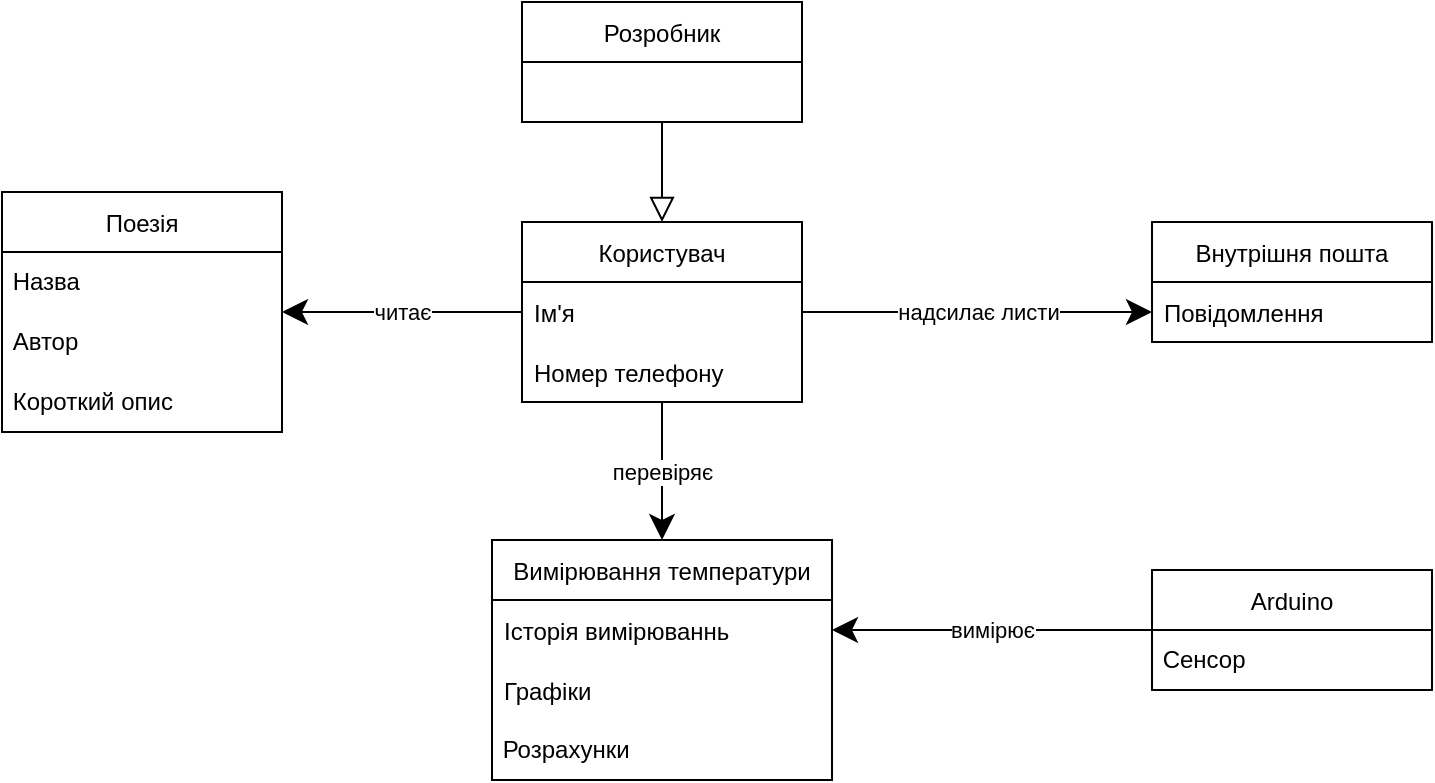 <mxfile version="20.4.2" type="device"><diagram id="c28bhkgnQR8xHIp0foaU" name="Страница 1"><mxGraphModel dx="2150" dy="508" grid="1" gridSize="10" guides="1" tooltips="1" connect="1" arrows="1" fold="1" page="1" pageScale="1" pageWidth="1169" pageHeight="827" math="0" shadow="0"><root><mxCell id="0"/><mxCell id="1" parent="0"/><mxCell id="qREVbVRyE0DmdLkmQn4m-14" value="надсилає листи" style="edgeStyle=orthogonalEdgeStyle;rounded=0;orthogonalLoop=1;jettySize=auto;html=1;entryX=0;entryY=0.5;entryDx=0;entryDy=0;endArrow=classic;endFill=1;endSize=10;" edge="1" parent="1" source="qREVbVRyE0DmdLkmQn4m-1" target="qREVbVRyE0DmdLkmQn4m-13"><mxGeometry relative="1" as="geometry"/></mxCell><mxCell id="qREVbVRyE0DmdLkmQn4m-1" value="Користувач" style="swimlane;fontStyle=0;childLayout=stackLayout;horizontal=1;startSize=30;horizontalStack=0;resizeParent=1;resizeParentMax=0;resizeLast=0;collapsible=1;marginBottom=0;" vertex="1" parent="1"><mxGeometry x="200" y="210" width="140" height="90" as="geometry"/></mxCell><mxCell id="qREVbVRyE0DmdLkmQn4m-2" value="Ім'я" style="text;strokeColor=none;fillColor=none;align=left;verticalAlign=middle;spacingLeft=4;spacingRight=4;overflow=hidden;points=[[0,0.5],[1,0.5]];portConstraint=eastwest;rotatable=0;" vertex="1" parent="qREVbVRyE0DmdLkmQn4m-1"><mxGeometry y="30" width="140" height="30" as="geometry"/></mxCell><mxCell id="qREVbVRyE0DmdLkmQn4m-3" value="Номер телефону" style="text;strokeColor=none;fillColor=none;align=left;verticalAlign=middle;spacingLeft=4;spacingRight=4;overflow=hidden;points=[[0,0.5],[1,0.5]];portConstraint=eastwest;rotatable=0;" vertex="1" parent="qREVbVRyE0DmdLkmQn4m-1"><mxGeometry y="60" width="140" height="30" as="geometry"/></mxCell><mxCell id="qREVbVRyE0DmdLkmQn4m-9" style="edgeStyle=orthogonalEdgeStyle;rounded=0;orthogonalLoop=1;jettySize=auto;html=1;entryX=0.5;entryY=0;entryDx=0;entryDy=0;endArrow=block;endFill=0;endSize=10;" edge="1" parent="1" source="qREVbVRyE0DmdLkmQn4m-5" target="qREVbVRyE0DmdLkmQn4m-1"><mxGeometry relative="1" as="geometry"/></mxCell><mxCell id="qREVbVRyE0DmdLkmQn4m-5" value="Розробник" style="swimlane;fontStyle=0;childLayout=stackLayout;horizontal=1;startSize=30;horizontalStack=0;resizeParent=1;resizeParentMax=0;resizeLast=0;collapsible=1;marginBottom=0;" vertex="1" parent="1"><mxGeometry x="200" y="100" width="140" height="60" as="geometry"/></mxCell><mxCell id="qREVbVRyE0DmdLkmQn4m-10" value="Внутрішня пошта" style="swimlane;fontStyle=0;childLayout=stackLayout;horizontal=1;startSize=30;horizontalStack=0;resizeParent=1;resizeParentMax=0;resizeLast=0;collapsible=1;marginBottom=0;" vertex="1" parent="1"><mxGeometry x="515" y="210" width="140" height="60" as="geometry"/></mxCell><mxCell id="qREVbVRyE0DmdLkmQn4m-13" value="Повідомлення" style="text;strokeColor=none;fillColor=none;align=left;verticalAlign=middle;spacingLeft=4;spacingRight=4;overflow=hidden;points=[[0,0.5],[1,0.5]];portConstraint=eastwest;rotatable=0;" vertex="1" parent="qREVbVRyE0DmdLkmQn4m-10"><mxGeometry y="30" width="140" height="30" as="geometry"/></mxCell><mxCell id="qREVbVRyE0DmdLkmQn4m-15" value="Вимірювання температури" style="swimlane;fontStyle=0;childLayout=stackLayout;horizontal=1;startSize=30;horizontalStack=0;resizeParent=1;resizeParentMax=0;resizeLast=0;collapsible=1;marginBottom=0;" vertex="1" parent="1"><mxGeometry x="185" y="369" width="170" height="120" as="geometry"/></mxCell><mxCell id="qREVbVRyE0DmdLkmQn4m-16" value="Історія вимірюваннь" style="text;strokeColor=none;fillColor=none;align=left;verticalAlign=middle;spacingLeft=4;spacingRight=4;overflow=hidden;points=[[0,0.5],[1,0.5]];portConstraint=eastwest;rotatable=0;" vertex="1" parent="qREVbVRyE0DmdLkmQn4m-15"><mxGeometry y="30" width="170" height="30" as="geometry"/></mxCell><mxCell id="qREVbVRyE0DmdLkmQn4m-17" value="Графіки" style="text;strokeColor=none;fillColor=none;align=left;verticalAlign=middle;spacingLeft=4;spacingRight=4;overflow=hidden;points=[[0,0.5],[1,0.5]];portConstraint=eastwest;rotatable=0;" vertex="1" parent="qREVbVRyE0DmdLkmQn4m-15"><mxGeometry y="60" width="170" height="30" as="geometry"/></mxCell><mxCell id="qREVbVRyE0DmdLkmQn4m-30" value="&amp;nbsp;Розрахунки" style="text;html=1;strokeColor=none;fillColor=none;align=left;verticalAlign=middle;whiteSpace=wrap;rounded=0;" vertex="1" parent="qREVbVRyE0DmdLkmQn4m-15"><mxGeometry y="90" width="170" height="30" as="geometry"/></mxCell><mxCell id="qREVbVRyE0DmdLkmQn4m-24" value="вимірює" style="edgeStyle=orthogonalEdgeStyle;rounded=0;orthogonalLoop=1;jettySize=auto;html=1;endArrow=classic;endFill=1;endSize=10;" edge="1" parent="1" source="qREVbVRyE0DmdLkmQn4m-19" target="qREVbVRyE0DmdLkmQn4m-16"><mxGeometry relative="1" as="geometry"/></mxCell><mxCell id="qREVbVRyE0DmdLkmQn4m-19" value="Arduino" style="swimlane;fontStyle=0;childLayout=stackLayout;horizontal=1;startSize=30;horizontalStack=0;resizeParent=1;resizeParentMax=0;resizeLast=0;collapsible=1;marginBottom=0;" vertex="1" parent="1"><mxGeometry x="515" y="384" width="140" height="60" as="geometry"/></mxCell><mxCell id="qREVbVRyE0DmdLkmQn4m-31" value="&amp;nbsp;Сенсор" style="text;html=1;strokeColor=none;fillColor=none;align=left;verticalAlign=middle;whiteSpace=wrap;rounded=0;" vertex="1" parent="qREVbVRyE0DmdLkmQn4m-19"><mxGeometry y="30" width="140" height="30" as="geometry"/></mxCell><mxCell id="qREVbVRyE0DmdLkmQn4m-23" value="перевіряє" style="edgeStyle=orthogonalEdgeStyle;rounded=0;orthogonalLoop=1;jettySize=auto;html=1;entryX=0.5;entryY=0;entryDx=0;entryDy=0;endArrow=classic;endFill=1;endSize=10;" edge="1" parent="1" source="qREVbVRyE0DmdLkmQn4m-3" target="qREVbVRyE0DmdLkmQn4m-15"><mxGeometry relative="1" as="geometry"><Array as="points"><mxPoint x="270" y="310"/><mxPoint x="270" y="310"/></Array></mxGeometry></mxCell><mxCell id="qREVbVRyE0DmdLkmQn4m-25" value="Поезія" style="swimlane;fontStyle=0;childLayout=stackLayout;horizontal=1;startSize=30;horizontalStack=0;resizeParent=1;resizeParentMax=0;resizeLast=0;collapsible=1;marginBottom=0;" vertex="1" parent="1"><mxGeometry x="-60" y="195" width="140" height="120" as="geometry"/></mxCell><mxCell id="qREVbVRyE0DmdLkmQn4m-32" value="&amp;nbsp;Назва" style="text;html=1;strokeColor=none;fillColor=none;align=left;verticalAlign=middle;whiteSpace=wrap;rounded=0;" vertex="1" parent="qREVbVRyE0DmdLkmQn4m-25"><mxGeometry y="30" width="140" height="30" as="geometry"/></mxCell><mxCell id="qREVbVRyE0DmdLkmQn4m-33" value="&amp;nbsp;Автор" style="text;html=1;strokeColor=none;fillColor=none;align=left;verticalAlign=middle;whiteSpace=wrap;rounded=0;" vertex="1" parent="qREVbVRyE0DmdLkmQn4m-25"><mxGeometry y="60" width="140" height="30" as="geometry"/></mxCell><mxCell id="qREVbVRyE0DmdLkmQn4m-34" value="&amp;nbsp;Короткий опис" style="text;html=1;strokeColor=none;fillColor=none;align=left;verticalAlign=middle;whiteSpace=wrap;rounded=0;" vertex="1" parent="qREVbVRyE0DmdLkmQn4m-25"><mxGeometry y="90" width="140" height="30" as="geometry"/></mxCell><mxCell id="qREVbVRyE0DmdLkmQn4m-29" value="читає" style="edgeStyle=orthogonalEdgeStyle;rounded=0;orthogonalLoop=1;jettySize=auto;html=1;entryX=1;entryY=0.5;entryDx=0;entryDy=0;endArrow=classic;endFill=1;endSize=10;" edge="1" parent="1" source="qREVbVRyE0DmdLkmQn4m-2" target="qREVbVRyE0DmdLkmQn4m-25"><mxGeometry relative="1" as="geometry"/></mxCell></root></mxGraphModel></diagram></mxfile>